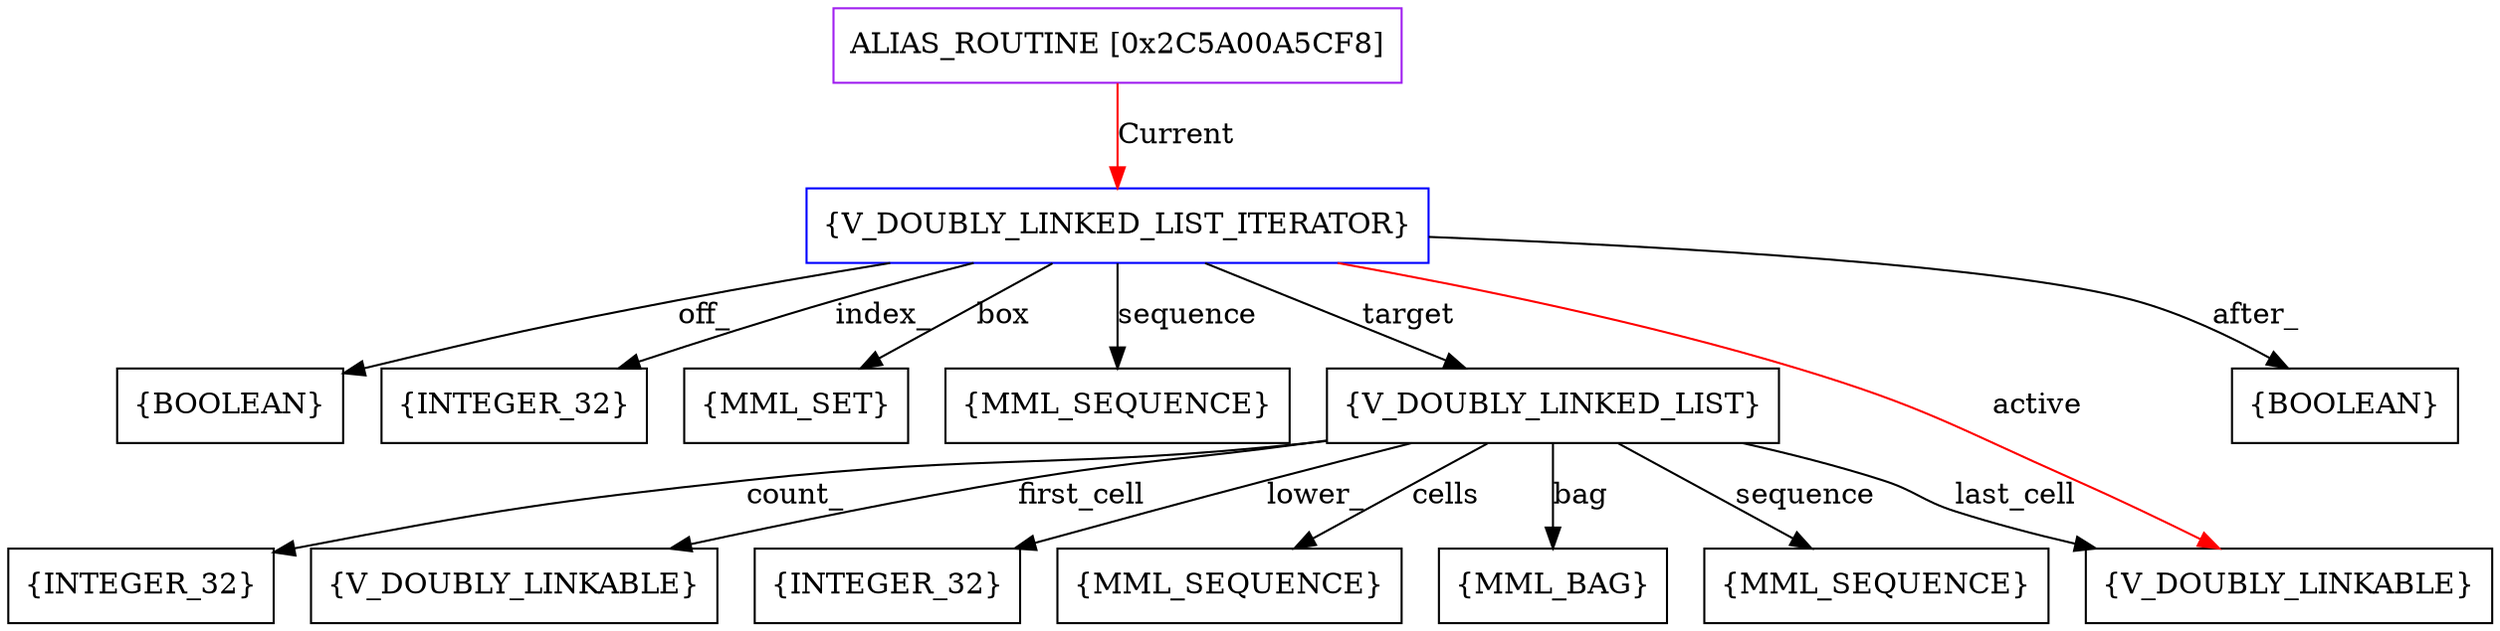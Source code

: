 digraph g {
	node [shape=box]
	b1[color=purple label=<ALIAS_ROUTINE [0x2C5A00A5CF8]>]
	b2[color=blue label=<{V_DOUBLY_LINKED_LIST_ITERATOR}>]
	b3[label=<{BOOLEAN}>]
	b4[label=<{INTEGER_32}>]
	b5[label=<{MML_SET}>]
	b6[label=<{MML_SEQUENCE}>]
	b7[label=<{V_DOUBLY_LINKED_LIST}>]
	b8[label=<{INTEGER_32}>]
	b9[label=<{MML_BAG}>]
	b10[label=<{MML_SEQUENCE}>]
	b11[label=<{INTEGER_32}>]
	b12[label=<{V_DOUBLY_LINKABLE}>]
	b13[label=<{V_DOUBLY_LINKABLE}>]
	b14[label=<{MML_SEQUENCE}>]
	b15[label=<{BOOLEAN}>]
	b1->b2[color=red label=<Current>]
	b2->b3[label=<off_>]
	b2->b4[label=<index_>]
	b2->b5[label=<box>]
	b2->b6[label=<sequence>]
	b2->b7[label=<target>]
	b7->b8[label=<lower_>]
	b7->b9[label=<bag>]
	b7->b10[label=<sequence>]
	b7->b11[label=<count_>]
	b7->b12[label=<first_cell>]
	b7->b13[label=<last_cell>]
	b7->b14[label=<cells>]
	b2->b13[color=red label=<active>]
	b2->b15[label=<after_>]
}
